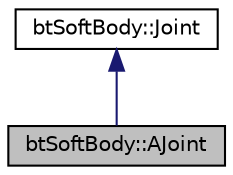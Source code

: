 digraph "btSoftBody::AJoint"
{
  edge [fontname="Helvetica",fontsize="10",labelfontname="Helvetica",labelfontsize="10"];
  node [fontname="Helvetica",fontsize="10",shape=record];
  Node1 [label="btSoftBody::AJoint",height=0.2,width=0.4,color="black", fillcolor="grey75", style="filled", fontcolor="black"];
  Node2 -> Node1 [dir="back",color="midnightblue",fontsize="10",style="solid"];
  Node2 [label="btSoftBody::Joint",height=0.2,width=0.4,color="black", fillcolor="white", style="filled",URL="$structbt_soft_body_1_1_joint.html"];
}
